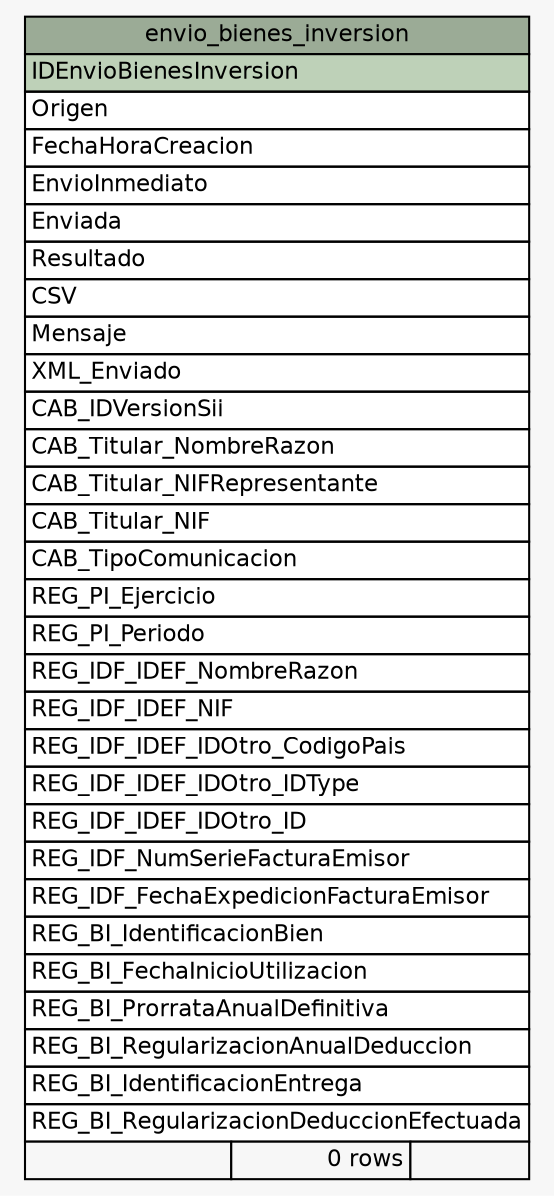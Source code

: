 // dot 2.38.0 on Windows 10 10.0
// SchemaSpy rev 590
digraph "envio_bienes_inversion" {
  graph [
    rankdir="RL"
    bgcolor="#f7f7f7"
    nodesep="0.18"
    ranksep="0.46"
    fontname="Helvetica"
    fontsize="11"
  ];
  node [
    fontname="Helvetica"
    fontsize="11"
    shape="plaintext"
  ];
  edge [
    arrowsize="0.8"
  ];
  "envio_bienes_inversion" [
    label=<
    <TABLE BORDER="0" CELLBORDER="1" CELLSPACING="0" BGCOLOR="#ffffff">
      <TR><TD COLSPAN="3" BGCOLOR="#9bab96" ALIGN="CENTER">envio_bienes_inversion</TD></TR>
      <TR><TD PORT="IDEnvioBienesInversion" COLSPAN="3" BGCOLOR="#bed1b8" ALIGN="LEFT">IDEnvioBienesInversion</TD></TR>
      <TR><TD PORT="Origen" COLSPAN="3" ALIGN="LEFT">Origen</TD></TR>
      <TR><TD PORT="FechaHoraCreacion" COLSPAN="3" ALIGN="LEFT">FechaHoraCreacion</TD></TR>
      <TR><TD PORT="EnvioInmediato" COLSPAN="3" ALIGN="LEFT">EnvioInmediato</TD></TR>
      <TR><TD PORT="Enviada" COLSPAN="3" ALIGN="LEFT">Enviada</TD></TR>
      <TR><TD PORT="Resultado" COLSPAN="3" ALIGN="LEFT">Resultado</TD></TR>
      <TR><TD PORT="CSV" COLSPAN="3" ALIGN="LEFT">CSV</TD></TR>
      <TR><TD PORT="Mensaje" COLSPAN="3" ALIGN="LEFT">Mensaje</TD></TR>
      <TR><TD PORT="XML_Enviado" COLSPAN="3" ALIGN="LEFT">XML_Enviado</TD></TR>
      <TR><TD PORT="CAB_IDVersionSii" COLSPAN="3" ALIGN="LEFT">CAB_IDVersionSii</TD></TR>
      <TR><TD PORT="CAB_Titular_NombreRazon" COLSPAN="3" ALIGN="LEFT">CAB_Titular_NombreRazon</TD></TR>
      <TR><TD PORT="CAB_Titular_NIFRepresentante" COLSPAN="3" ALIGN="LEFT">CAB_Titular_NIFRepresentante</TD></TR>
      <TR><TD PORT="CAB_Titular_NIF" COLSPAN="3" ALIGN="LEFT">CAB_Titular_NIF</TD></TR>
      <TR><TD PORT="CAB_TipoComunicacion" COLSPAN="3" ALIGN="LEFT">CAB_TipoComunicacion</TD></TR>
      <TR><TD PORT="REG_PI_Ejercicio" COLSPAN="3" ALIGN="LEFT">REG_PI_Ejercicio</TD></TR>
      <TR><TD PORT="REG_PI_Periodo" COLSPAN="3" ALIGN="LEFT">REG_PI_Periodo</TD></TR>
      <TR><TD PORT="REG_IDF_IDEF_NombreRazon" COLSPAN="3" ALIGN="LEFT">REG_IDF_IDEF_NombreRazon</TD></TR>
      <TR><TD PORT="REG_IDF_IDEF_NIF" COLSPAN="3" ALIGN="LEFT">REG_IDF_IDEF_NIF</TD></TR>
      <TR><TD PORT="REG_IDF_IDEF_IDOtro_CodigoPais" COLSPAN="3" ALIGN="LEFT">REG_IDF_IDEF_IDOtro_CodigoPais</TD></TR>
      <TR><TD PORT="REG_IDF_IDEF_IDOtro_IDType" COLSPAN="3" ALIGN="LEFT">REG_IDF_IDEF_IDOtro_IDType</TD></TR>
      <TR><TD PORT="REG_IDF_IDEF_IDOtro_ID" COLSPAN="3" ALIGN="LEFT">REG_IDF_IDEF_IDOtro_ID</TD></TR>
      <TR><TD PORT="REG_IDF_NumSerieFacturaEmisor" COLSPAN="3" ALIGN="LEFT">REG_IDF_NumSerieFacturaEmisor</TD></TR>
      <TR><TD PORT="REG_IDF_FechaExpedicionFacturaEmisor" COLSPAN="3" ALIGN="LEFT">REG_IDF_FechaExpedicionFacturaEmisor</TD></TR>
      <TR><TD PORT="REG_BI_IdentificacionBien" COLSPAN="3" ALIGN="LEFT">REG_BI_IdentificacionBien</TD></TR>
      <TR><TD PORT="REG_BI_FechaInicioUtilizacion" COLSPAN="3" ALIGN="LEFT">REG_BI_FechaInicioUtilizacion</TD></TR>
      <TR><TD PORT="REG_BI_ProrrataAnualDefinitiva" COLSPAN="3" ALIGN="LEFT">REG_BI_ProrrataAnualDefinitiva</TD></TR>
      <TR><TD PORT="REG_BI_RegularizacionAnualDeduccion" COLSPAN="3" ALIGN="LEFT">REG_BI_RegularizacionAnualDeduccion</TD></TR>
      <TR><TD PORT="REG_BI_IdentificacionEntrega" COLSPAN="3" ALIGN="LEFT">REG_BI_IdentificacionEntrega</TD></TR>
      <TR><TD PORT="REG_BI_RegularizacionDeduccionEfectuada" COLSPAN="3" ALIGN="LEFT">REG_BI_RegularizacionDeduccionEfectuada</TD></TR>
      <TR><TD ALIGN="LEFT" BGCOLOR="#f7f7f7">  </TD><TD ALIGN="RIGHT" BGCOLOR="#f7f7f7">0 rows</TD><TD ALIGN="RIGHT" BGCOLOR="#f7f7f7">  </TD></TR>
    </TABLE>>
    URL="tables/envio_bienes_inversion.html"
    tooltip="envio_bienes_inversion"
  ];
}
